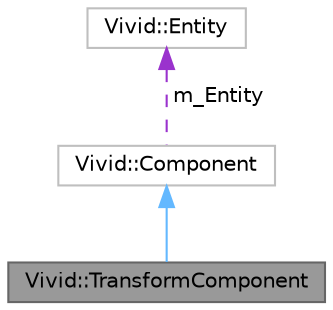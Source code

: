 digraph "Vivid::TransformComponent"
{
 // LATEX_PDF_SIZE
  bgcolor="transparent";
  edge [fontname=Helvetica,fontsize=10,labelfontname=Helvetica,labelfontsize=10];
  node [fontname=Helvetica,fontsize=10,shape=box,height=0.2,width=0.4];
  Node1 [label="Vivid::TransformComponent",height=0.2,width=0.4,color="gray40", fillcolor="grey60", style="filled", fontcolor="black",tooltip=" "];
  Node2 -> Node1 [dir="back",color="steelblue1",style="solid"];
  Node2 [label="Vivid::Component",height=0.2,width=0.4,color="grey75", fillcolor="white", style="filled",URL="$class_vivid_1_1_component.html",tooltip=" "];
  Node3 -> Node2 [dir="back",color="darkorchid3",style="dashed",label=" m_Entity" ];
  Node3 [label="Vivid::Entity",height=0.2,width=0.4,color="grey75", fillcolor="white", style="filled",URL="$class_vivid_1_1_entity.html",tooltip=" "];
}

